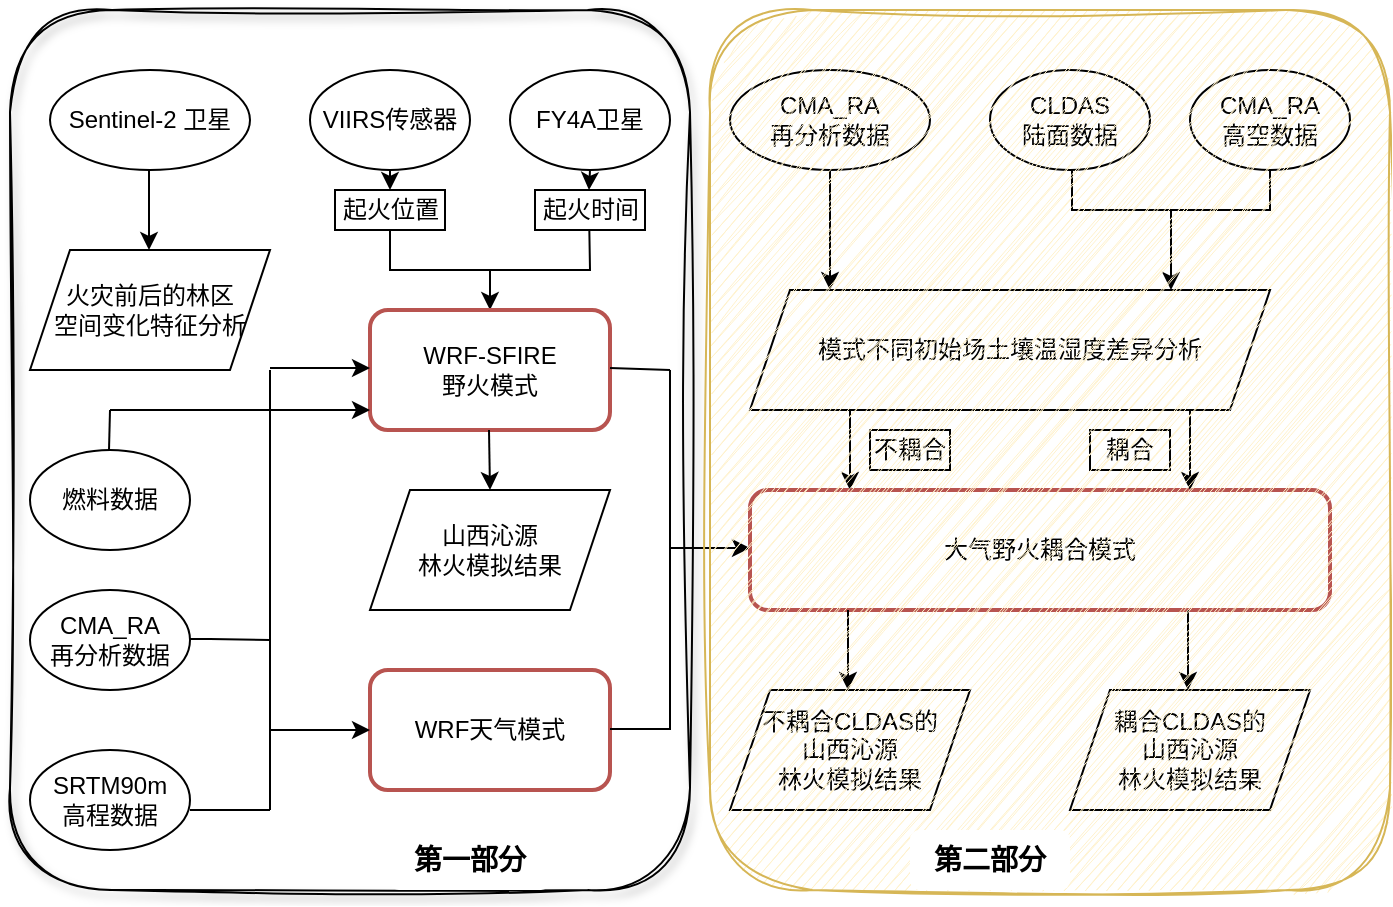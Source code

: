 <mxfile version="21.1.1" type="github">
  <diagram id="C5RBs43oDa-KdzZeNtuy" name="Page-1">
    <mxGraphModel dx="968" dy="581" grid="1" gridSize="10" guides="1" tooltips="1" connect="1" arrows="1" fold="1" page="1" pageScale="1" pageWidth="827" pageHeight="1169" math="0" shadow="0">
      <root>
        <mxCell id="WIyWlLk6GJQsqaUBKTNV-0" />
        <mxCell id="WIyWlLk6GJQsqaUBKTNV-1" parent="WIyWlLk6GJQsqaUBKTNV-0" />
        <mxCell id="OyyyuKNdZKzh58AtmafU-1" value="FY4A卫星" style="ellipse;whiteSpace=wrap;html=1;" parent="WIyWlLk6GJQsqaUBKTNV-1" vertex="1">
          <mxGeometry x="270" y="130" width="80" height="50" as="geometry" />
        </mxCell>
        <mxCell id="OyyyuKNdZKzh58AtmafU-0" value="Sentinel-2 卫星" style="ellipse;whiteSpace=wrap;html=1;" parent="WIyWlLk6GJQsqaUBKTNV-1" vertex="1">
          <mxGeometry x="40" y="130" width="100" height="50" as="geometry" />
        </mxCell>
        <mxCell id="OyyyuKNdZKzh58AtmafU-2" value="VIIRS传感器" style="ellipse;whiteSpace=wrap;html=1;" parent="WIyWlLk6GJQsqaUBKTNV-1" vertex="1">
          <mxGeometry x="170" y="130" width="80" height="50" as="geometry" />
        </mxCell>
        <mxCell id="OyyyuKNdZKzh58AtmafU-4" value="" style="endArrow=classic;html=1;rounded=0;exitX=0.5;exitY=1;exitDx=0;exitDy=0;" parent="WIyWlLk6GJQsqaUBKTNV-1" edge="1">
          <mxGeometry width="50" height="50" relative="1" as="geometry">
            <mxPoint x="210" y="210" as="sourcePoint" />
            <mxPoint x="260" y="250" as="targetPoint" />
            <Array as="points">
              <mxPoint x="210" y="230" />
              <mxPoint x="260" y="230" />
            </Array>
          </mxGeometry>
        </mxCell>
        <mxCell id="OyyyuKNdZKzh58AtmafU-8" value="" style="endArrow=none;html=1;rounded=0;" parent="WIyWlLk6GJQsqaUBKTNV-1" edge="1">
          <mxGeometry width="50" height="50" relative="1" as="geometry">
            <mxPoint x="260" y="230" as="sourcePoint" />
            <mxPoint x="309.5" y="200" as="targetPoint" />
            <Array as="points">
              <mxPoint x="310" y="230" />
            </Array>
          </mxGeometry>
        </mxCell>
        <mxCell id="OyyyuKNdZKzh58AtmafU-9" value="WRF-SFIRE&lt;br&gt;野火模式" style="rounded=1;whiteSpace=wrap;html=1;fillColor=none;strokeColor=#B85450;strokeWidth=2;labelBackgroundColor=default;" parent="WIyWlLk6GJQsqaUBKTNV-1" vertex="1">
          <mxGeometry x="200" y="250" width="120" height="60" as="geometry" />
        </mxCell>
        <mxCell id="OyyyuKNdZKzh58AtmafU-11" value="" style="endArrow=classic;html=1;rounded=0;" parent="WIyWlLk6GJQsqaUBKTNV-1" edge="1">
          <mxGeometry width="50" height="50" relative="1" as="geometry">
            <mxPoint x="89.5" y="180" as="sourcePoint" />
            <mxPoint x="89.5" y="220" as="targetPoint" />
          </mxGeometry>
        </mxCell>
        <mxCell id="OyyyuKNdZKzh58AtmafU-13" value="火灾前后的林区&lt;br&gt;空间变化特征分析" style="shape=parallelogram;perimeter=parallelogramPerimeter;whiteSpace=wrap;html=1;fixedSize=1;" parent="WIyWlLk6GJQsqaUBKTNV-1" vertex="1">
          <mxGeometry x="30" y="220" width="120" height="60" as="geometry" />
        </mxCell>
        <mxCell id="OyyyuKNdZKzh58AtmafU-15" value="燃料数据" style="ellipse;whiteSpace=wrap;html=1;" parent="WIyWlLk6GJQsqaUBKTNV-1" vertex="1">
          <mxGeometry x="30" y="320" width="80" height="50" as="geometry" />
        </mxCell>
        <mxCell id="OyyyuKNdZKzh58AtmafU-16" value="SRTM90m&lt;br&gt;高程数据" style="ellipse;whiteSpace=wrap;html=1;" parent="WIyWlLk6GJQsqaUBKTNV-1" vertex="1">
          <mxGeometry x="30" y="470" width="80" height="50" as="geometry" />
        </mxCell>
        <mxCell id="OyyyuKNdZKzh58AtmafU-17" value="CMA_RA&lt;br&gt;再分析数据" style="ellipse;whiteSpace=wrap;html=1;" parent="WIyWlLk6GJQsqaUBKTNV-1" vertex="1">
          <mxGeometry x="30" y="390" width="80" height="50" as="geometry" />
        </mxCell>
        <mxCell id="OyyyuKNdZKzh58AtmafU-19" value="" style="endArrow=none;html=1;rounded=0;" parent="WIyWlLk6GJQsqaUBKTNV-1" edge="1">
          <mxGeometry width="50" height="50" relative="1" as="geometry">
            <mxPoint x="150" y="500" as="sourcePoint" />
            <mxPoint x="150" y="455" as="targetPoint" />
            <Array as="points">
              <mxPoint x="150" y="415" />
            </Array>
          </mxGeometry>
        </mxCell>
        <mxCell id="OyyyuKNdZKzh58AtmafU-23" value="" style="endArrow=none;html=1;rounded=0;" parent="WIyWlLk6GJQsqaUBKTNV-1" edge="1">
          <mxGeometry width="50" height="50" relative="1" as="geometry">
            <mxPoint x="110" y="500" as="sourcePoint" />
            <mxPoint x="150" y="500" as="targetPoint" />
          </mxGeometry>
        </mxCell>
        <mxCell id="OyyyuKNdZKzh58AtmafU-24" value="WRF天气模式" style="rounded=1;whiteSpace=wrap;html=1;fillColor=none;strokeColor=#B85450;strokeWidth=2;" parent="WIyWlLk6GJQsqaUBKTNV-1" vertex="1">
          <mxGeometry x="200" y="430" width="120" height="60" as="geometry" />
        </mxCell>
        <mxCell id="OyyyuKNdZKzh58AtmafU-26" value="" style="endArrow=none;html=1;rounded=0;" parent="WIyWlLk6GJQsqaUBKTNV-1" edge="1">
          <mxGeometry width="50" height="50" relative="1" as="geometry">
            <mxPoint x="110" y="414.5" as="sourcePoint" />
            <mxPoint x="150" y="415" as="targetPoint" />
            <Array as="points">
              <mxPoint x="120" y="414.5" />
            </Array>
          </mxGeometry>
        </mxCell>
        <mxCell id="OyyyuKNdZKzh58AtmafU-27" value="" style="endArrow=none;html=1;rounded=0;" parent="WIyWlLk6GJQsqaUBKTNV-1" edge="1">
          <mxGeometry width="50" height="50" relative="1" as="geometry">
            <mxPoint x="150" y="500" as="sourcePoint" />
            <mxPoint x="150" y="425" as="targetPoint" />
            <Array as="points">
              <mxPoint x="150" y="455" />
            </Array>
          </mxGeometry>
        </mxCell>
        <mxCell id="OyyyuKNdZKzh58AtmafU-34" value="" style="endArrow=classic;html=1;rounded=0;entryX=0;entryY=0.5;entryDx=0;entryDy=0;" parent="WIyWlLk6GJQsqaUBKTNV-1" edge="1">
          <mxGeometry width="50" height="50" relative="1" as="geometry">
            <mxPoint x="190" y="279" as="sourcePoint" />
            <mxPoint x="200" y="279.5" as="targetPoint" />
            <Array as="points">
              <mxPoint x="150" y="279" />
              <mxPoint x="200" y="279" />
            </Array>
          </mxGeometry>
        </mxCell>
        <mxCell id="OyyyuKNdZKzh58AtmafU-36" value="" style="endArrow=classic;html=1;rounded=0;entryX=0;entryY=0.5;entryDx=0;entryDy=0;" parent="WIyWlLk6GJQsqaUBKTNV-1" edge="1">
          <mxGeometry width="50" height="50" relative="1" as="geometry">
            <mxPoint x="190" y="460" as="sourcePoint" />
            <mxPoint x="200" y="460.5" as="targetPoint" />
            <Array as="points">
              <mxPoint x="150" y="460" />
              <mxPoint x="200" y="460" />
            </Array>
          </mxGeometry>
        </mxCell>
        <mxCell id="OyyyuKNdZKzh58AtmafU-37" value="" style="endArrow=none;html=1;rounded=0;" parent="WIyWlLk6GJQsqaUBKTNV-1" edge="1">
          <mxGeometry width="50" height="50" relative="1" as="geometry">
            <mxPoint x="150" y="420" as="sourcePoint" />
            <mxPoint x="150" y="280" as="targetPoint" />
          </mxGeometry>
        </mxCell>
        <mxCell id="OyyyuKNdZKzh58AtmafU-40" value="" style="endArrow=classic;html=1;rounded=0;" parent="WIyWlLk6GJQsqaUBKTNV-1" edge="1">
          <mxGeometry width="50" height="50" relative="1" as="geometry">
            <mxPoint x="70" y="300" as="sourcePoint" />
            <mxPoint x="200" y="300" as="targetPoint" />
          </mxGeometry>
        </mxCell>
        <mxCell id="OyyyuKNdZKzh58AtmafU-41" value="" style="endArrow=none;html=1;rounded=0;" parent="WIyWlLk6GJQsqaUBKTNV-1" edge="1">
          <mxGeometry width="50" height="50" relative="1" as="geometry">
            <mxPoint x="69.5" y="320" as="sourcePoint" />
            <mxPoint x="70" y="300" as="targetPoint" />
          </mxGeometry>
        </mxCell>
        <mxCell id="OyyyuKNdZKzh58AtmafU-42" value="" style="endArrow=classic;html=1;rounded=0;" parent="WIyWlLk6GJQsqaUBKTNV-1" edge="1">
          <mxGeometry width="50" height="50" relative="1" as="geometry">
            <mxPoint x="259.5" y="310" as="sourcePoint" />
            <mxPoint x="260" y="340" as="targetPoint" />
          </mxGeometry>
        </mxCell>
        <mxCell id="OyyyuKNdZKzh58AtmafU-43" value="山西沁源&lt;br&gt;林火模拟结果" style="shape=parallelogram;perimeter=parallelogramPerimeter;whiteSpace=wrap;html=1;fixedSize=1;" parent="WIyWlLk6GJQsqaUBKTNV-1" vertex="1">
          <mxGeometry x="200" y="340" width="120" height="60" as="geometry" />
        </mxCell>
        <mxCell id="OyyyuKNdZKzh58AtmafU-44" value="" style="endArrow=none;html=1;rounded=0;" parent="WIyWlLk6GJQsqaUBKTNV-1" edge="1">
          <mxGeometry width="50" height="50" relative="1" as="geometry">
            <mxPoint x="320" y="279" as="sourcePoint" />
            <mxPoint x="350" y="280" as="targetPoint" />
          </mxGeometry>
        </mxCell>
        <mxCell id="OyyyuKNdZKzh58AtmafU-45" value="" style="endArrow=none;html=1;rounded=0;" parent="WIyWlLk6GJQsqaUBKTNV-1" edge="1">
          <mxGeometry width="50" height="50" relative="1" as="geometry">
            <mxPoint x="320" y="459.5" as="sourcePoint" />
            <mxPoint x="350" y="459.5" as="targetPoint" />
          </mxGeometry>
        </mxCell>
        <mxCell id="OyyyuKNdZKzh58AtmafU-46" value="" style="endArrow=none;html=1;rounded=0;" parent="WIyWlLk6GJQsqaUBKTNV-1" edge="1">
          <mxGeometry width="50" height="50" relative="1" as="geometry">
            <mxPoint x="350" y="460" as="sourcePoint" />
            <mxPoint x="350" y="280" as="targetPoint" />
          </mxGeometry>
        </mxCell>
        <mxCell id="OyyyuKNdZKzh58AtmafU-47" value="" style="endArrow=classic;html=1;rounded=0;" parent="WIyWlLk6GJQsqaUBKTNV-1" edge="1">
          <mxGeometry width="50" height="50" relative="1" as="geometry">
            <mxPoint x="350" y="369" as="sourcePoint" />
            <mxPoint x="390" y="369" as="targetPoint" />
          </mxGeometry>
        </mxCell>
        <mxCell id="OyyyuKNdZKzh58AtmafU-49" value="大气野火耦合模式" style="rounded=1;whiteSpace=wrap;html=1;fillColor=none;strokeColor=#B85450;strokeWidth=2;" parent="WIyWlLk6GJQsqaUBKTNV-1" vertex="1">
          <mxGeometry x="390" y="340" width="290" height="60" as="geometry" />
        </mxCell>
        <mxCell id="OyyyuKNdZKzh58AtmafU-50" value="CMA_RA&lt;br&gt;再分析数据" style="ellipse;whiteSpace=wrap;html=1;" parent="WIyWlLk6GJQsqaUBKTNV-1" vertex="1">
          <mxGeometry x="380" y="130" width="100" height="50" as="geometry" />
        </mxCell>
        <mxCell id="OyyyuKNdZKzh58AtmafU-51" value="CMA_RA&lt;br style=&quot;border-color: var(--border-color);&quot;&gt;高空数据" style="ellipse;whiteSpace=wrap;html=1;" parent="WIyWlLk6GJQsqaUBKTNV-1" vertex="1">
          <mxGeometry x="610" y="130" width="80" height="50" as="geometry" />
        </mxCell>
        <mxCell id="OyyyuKNdZKzh58AtmafU-52" value="CLDAS&lt;br&gt;陆面数据" style="ellipse;whiteSpace=wrap;html=1;" parent="WIyWlLk6GJQsqaUBKTNV-1" vertex="1">
          <mxGeometry x="510" y="130" width="80" height="50" as="geometry" />
        </mxCell>
        <mxCell id="OyyyuKNdZKzh58AtmafU-53" value="" style="endArrow=classic;html=1;rounded=0;" parent="WIyWlLk6GJQsqaUBKTNV-1" edge="1">
          <mxGeometry width="50" height="50" relative="1" as="geometry">
            <mxPoint x="551" y="180" as="sourcePoint" />
            <mxPoint x="600.5" y="240" as="targetPoint" />
            <Array as="points">
              <mxPoint x="551" y="200" />
              <mxPoint x="600.5" y="200" />
            </Array>
          </mxGeometry>
        </mxCell>
        <mxCell id="OyyyuKNdZKzh58AtmafU-54" value="" style="endArrow=none;html=1;rounded=0;" parent="WIyWlLk6GJQsqaUBKTNV-1" edge="1">
          <mxGeometry width="50" height="50" relative="1" as="geometry">
            <mxPoint x="601" y="200" as="sourcePoint" />
            <mxPoint x="650" y="180" as="targetPoint" />
            <Array as="points">
              <mxPoint x="650" y="200" />
            </Array>
          </mxGeometry>
        </mxCell>
        <mxCell id="OyyyuKNdZKzh58AtmafU-55" value="" style="endArrow=classic;html=1;rounded=0;" parent="WIyWlLk6GJQsqaUBKTNV-1" edge="1">
          <mxGeometry width="50" height="50" relative="1" as="geometry">
            <mxPoint x="430" y="180" as="sourcePoint" />
            <mxPoint x="430" y="240" as="targetPoint" />
          </mxGeometry>
        </mxCell>
        <mxCell id="OyyyuKNdZKzh58AtmafU-56" value="模式不同初始场土壤温湿度差异分析" style="shape=parallelogram;perimeter=parallelogramPerimeter;whiteSpace=wrap;html=1;fixedSize=1;" parent="WIyWlLk6GJQsqaUBKTNV-1" vertex="1">
          <mxGeometry x="390" y="240" width="260" height="60" as="geometry" />
        </mxCell>
        <mxCell id="OyyyuKNdZKzh58AtmafU-58" value="" style="endArrow=classic;html=1;rounded=0;" parent="WIyWlLk6GJQsqaUBKTNV-1" edge="1">
          <mxGeometry width="50" height="50" relative="1" as="geometry">
            <mxPoint x="440" y="300" as="sourcePoint" />
            <mxPoint x="440" y="340" as="targetPoint" />
          </mxGeometry>
        </mxCell>
        <mxCell id="OyyyuKNdZKzh58AtmafU-59" value="" style="endArrow=classic;html=1;rounded=0;" parent="WIyWlLk6GJQsqaUBKTNV-1" edge="1">
          <mxGeometry width="50" height="50" relative="1" as="geometry">
            <mxPoint x="610" y="300" as="sourcePoint" />
            <mxPoint x="610" y="340" as="targetPoint" />
          </mxGeometry>
        </mxCell>
        <mxCell id="OyyyuKNdZKzh58AtmafU-64" value="" style="endArrow=classic;html=1;rounded=0;" parent="WIyWlLk6GJQsqaUBKTNV-1" edge="1">
          <mxGeometry width="50" height="50" relative="1" as="geometry">
            <mxPoint x="439" y="400" as="sourcePoint" />
            <mxPoint x="439" y="440" as="targetPoint" />
          </mxGeometry>
        </mxCell>
        <mxCell id="OyyyuKNdZKzh58AtmafU-65" value="" style="endArrow=classic;html=1;rounded=0;" parent="WIyWlLk6GJQsqaUBKTNV-1" edge="1">
          <mxGeometry width="50" height="50" relative="1" as="geometry">
            <mxPoint x="609" y="400" as="sourcePoint" />
            <mxPoint x="609" y="440" as="targetPoint" />
          </mxGeometry>
        </mxCell>
        <mxCell id="OyyyuKNdZKzh58AtmafU-66" value="不耦合CLDAS的&lt;br&gt;山西沁源&lt;br style=&quot;border-color: var(--border-color);&quot;&gt;林火模拟结果" style="shape=parallelogram;perimeter=parallelogramPerimeter;whiteSpace=wrap;html=1;fixedSize=1;" parent="WIyWlLk6GJQsqaUBKTNV-1" vertex="1">
          <mxGeometry x="380" y="440" width="120" height="60" as="geometry" />
        </mxCell>
        <mxCell id="OyyyuKNdZKzh58AtmafU-67" value="耦合CLDAS的&lt;br&gt;山西沁源&lt;br style=&quot;border-color: var(--border-color);&quot;&gt;林火模拟结果" style="shape=parallelogram;perimeter=parallelogramPerimeter;whiteSpace=wrap;html=1;fixedSize=1;" parent="WIyWlLk6GJQsqaUBKTNV-1" vertex="1">
          <mxGeometry x="550" y="440" width="120" height="60" as="geometry" />
        </mxCell>
        <mxCell id="OyyyuKNdZKzh58AtmafU-68" value="不耦合" style="rounded=0;whiteSpace=wrap;html=1;" parent="WIyWlLk6GJQsqaUBKTNV-1" vertex="1">
          <mxGeometry x="450" y="310" width="40" height="20" as="geometry" />
        </mxCell>
        <mxCell id="OyyyuKNdZKzh58AtmafU-70" value="耦合" style="rounded=0;whiteSpace=wrap;html=1;" parent="WIyWlLk6GJQsqaUBKTNV-1" vertex="1">
          <mxGeometry x="560" y="310" width="40" height="20" as="geometry" />
        </mxCell>
        <mxCell id="t-_6dtzAgPnL8MEyWanQ-2" value="" style="endArrow=classic;html=1;rounded=0;exitX=0.5;exitY=1;exitDx=0;exitDy=0;" edge="1" parent="WIyWlLk6GJQsqaUBKTNV-1" source="OyyyuKNdZKzh58AtmafU-2">
          <mxGeometry width="50" height="50" relative="1" as="geometry">
            <mxPoint x="210" y="180" as="sourcePoint" />
            <mxPoint x="210" y="190" as="targetPoint" />
            <Array as="points" />
          </mxGeometry>
        </mxCell>
        <mxCell id="t-_6dtzAgPnL8MEyWanQ-4" value="" style="endArrow=classic;html=1;rounded=0;" edge="1" parent="WIyWlLk6GJQsqaUBKTNV-1">
          <mxGeometry width="50" height="50" relative="1" as="geometry">
            <mxPoint x="310" y="180" as="sourcePoint" />
            <mxPoint x="309.5" y="190" as="targetPoint" />
          </mxGeometry>
        </mxCell>
        <mxCell id="t-_6dtzAgPnL8MEyWanQ-6" value="起火位置" style="rounded=0;whiteSpace=wrap;html=1;" vertex="1" parent="WIyWlLk6GJQsqaUBKTNV-1">
          <mxGeometry x="182.5" y="190" width="55" height="20" as="geometry" />
        </mxCell>
        <mxCell id="t-_6dtzAgPnL8MEyWanQ-10" value="起火时间" style="rounded=0;whiteSpace=wrap;html=1;" vertex="1" parent="WIyWlLk6GJQsqaUBKTNV-1">
          <mxGeometry x="282.5" y="190" width="55" height="20" as="geometry" />
        </mxCell>
        <mxCell id="t-_6dtzAgPnL8MEyWanQ-12" value="" style="rounded=1;whiteSpace=wrap;html=1;fillColor=none;shadow=1;glass=1;sketch=1;curveFitting=1;jiggle=2;" vertex="1" parent="WIyWlLk6GJQsqaUBKTNV-1">
          <mxGeometry x="20" y="100" width="340" height="440" as="geometry" />
        </mxCell>
        <mxCell id="t-_6dtzAgPnL8MEyWanQ-13" value="" style="rounded=1;whiteSpace=wrap;html=1;shadow=0;glass=0;fillColor=#fff2cc;strokeColor=#d6b656;sketch=1;curveFitting=1;jiggle=2;" vertex="1" parent="WIyWlLk6GJQsqaUBKTNV-1">
          <mxGeometry x="370" y="100" width="340" height="440" as="geometry" />
        </mxCell>
        <mxCell id="t-_6dtzAgPnL8MEyWanQ-16" value="&lt;b&gt;&lt;font style=&quot;font-size: 14px;&quot;&gt;第一部分&lt;/font&gt;&lt;/b&gt;" style="rounded=1;whiteSpace=wrap;html=1;strokeColor=none;" vertex="1" parent="WIyWlLk6GJQsqaUBKTNV-1">
          <mxGeometry x="210" y="510" width="80" height="30" as="geometry" />
        </mxCell>
        <mxCell id="t-_6dtzAgPnL8MEyWanQ-17" value="&lt;b&gt;&lt;font style=&quot;font-size: 14px;&quot;&gt;第二部分&lt;/font&gt;&lt;/b&gt;" style="rounded=1;whiteSpace=wrap;html=1;strokeColor=none;" vertex="1" parent="WIyWlLk6GJQsqaUBKTNV-1">
          <mxGeometry x="470" y="510" width="80" height="30" as="geometry" />
        </mxCell>
      </root>
    </mxGraphModel>
  </diagram>
</mxfile>
